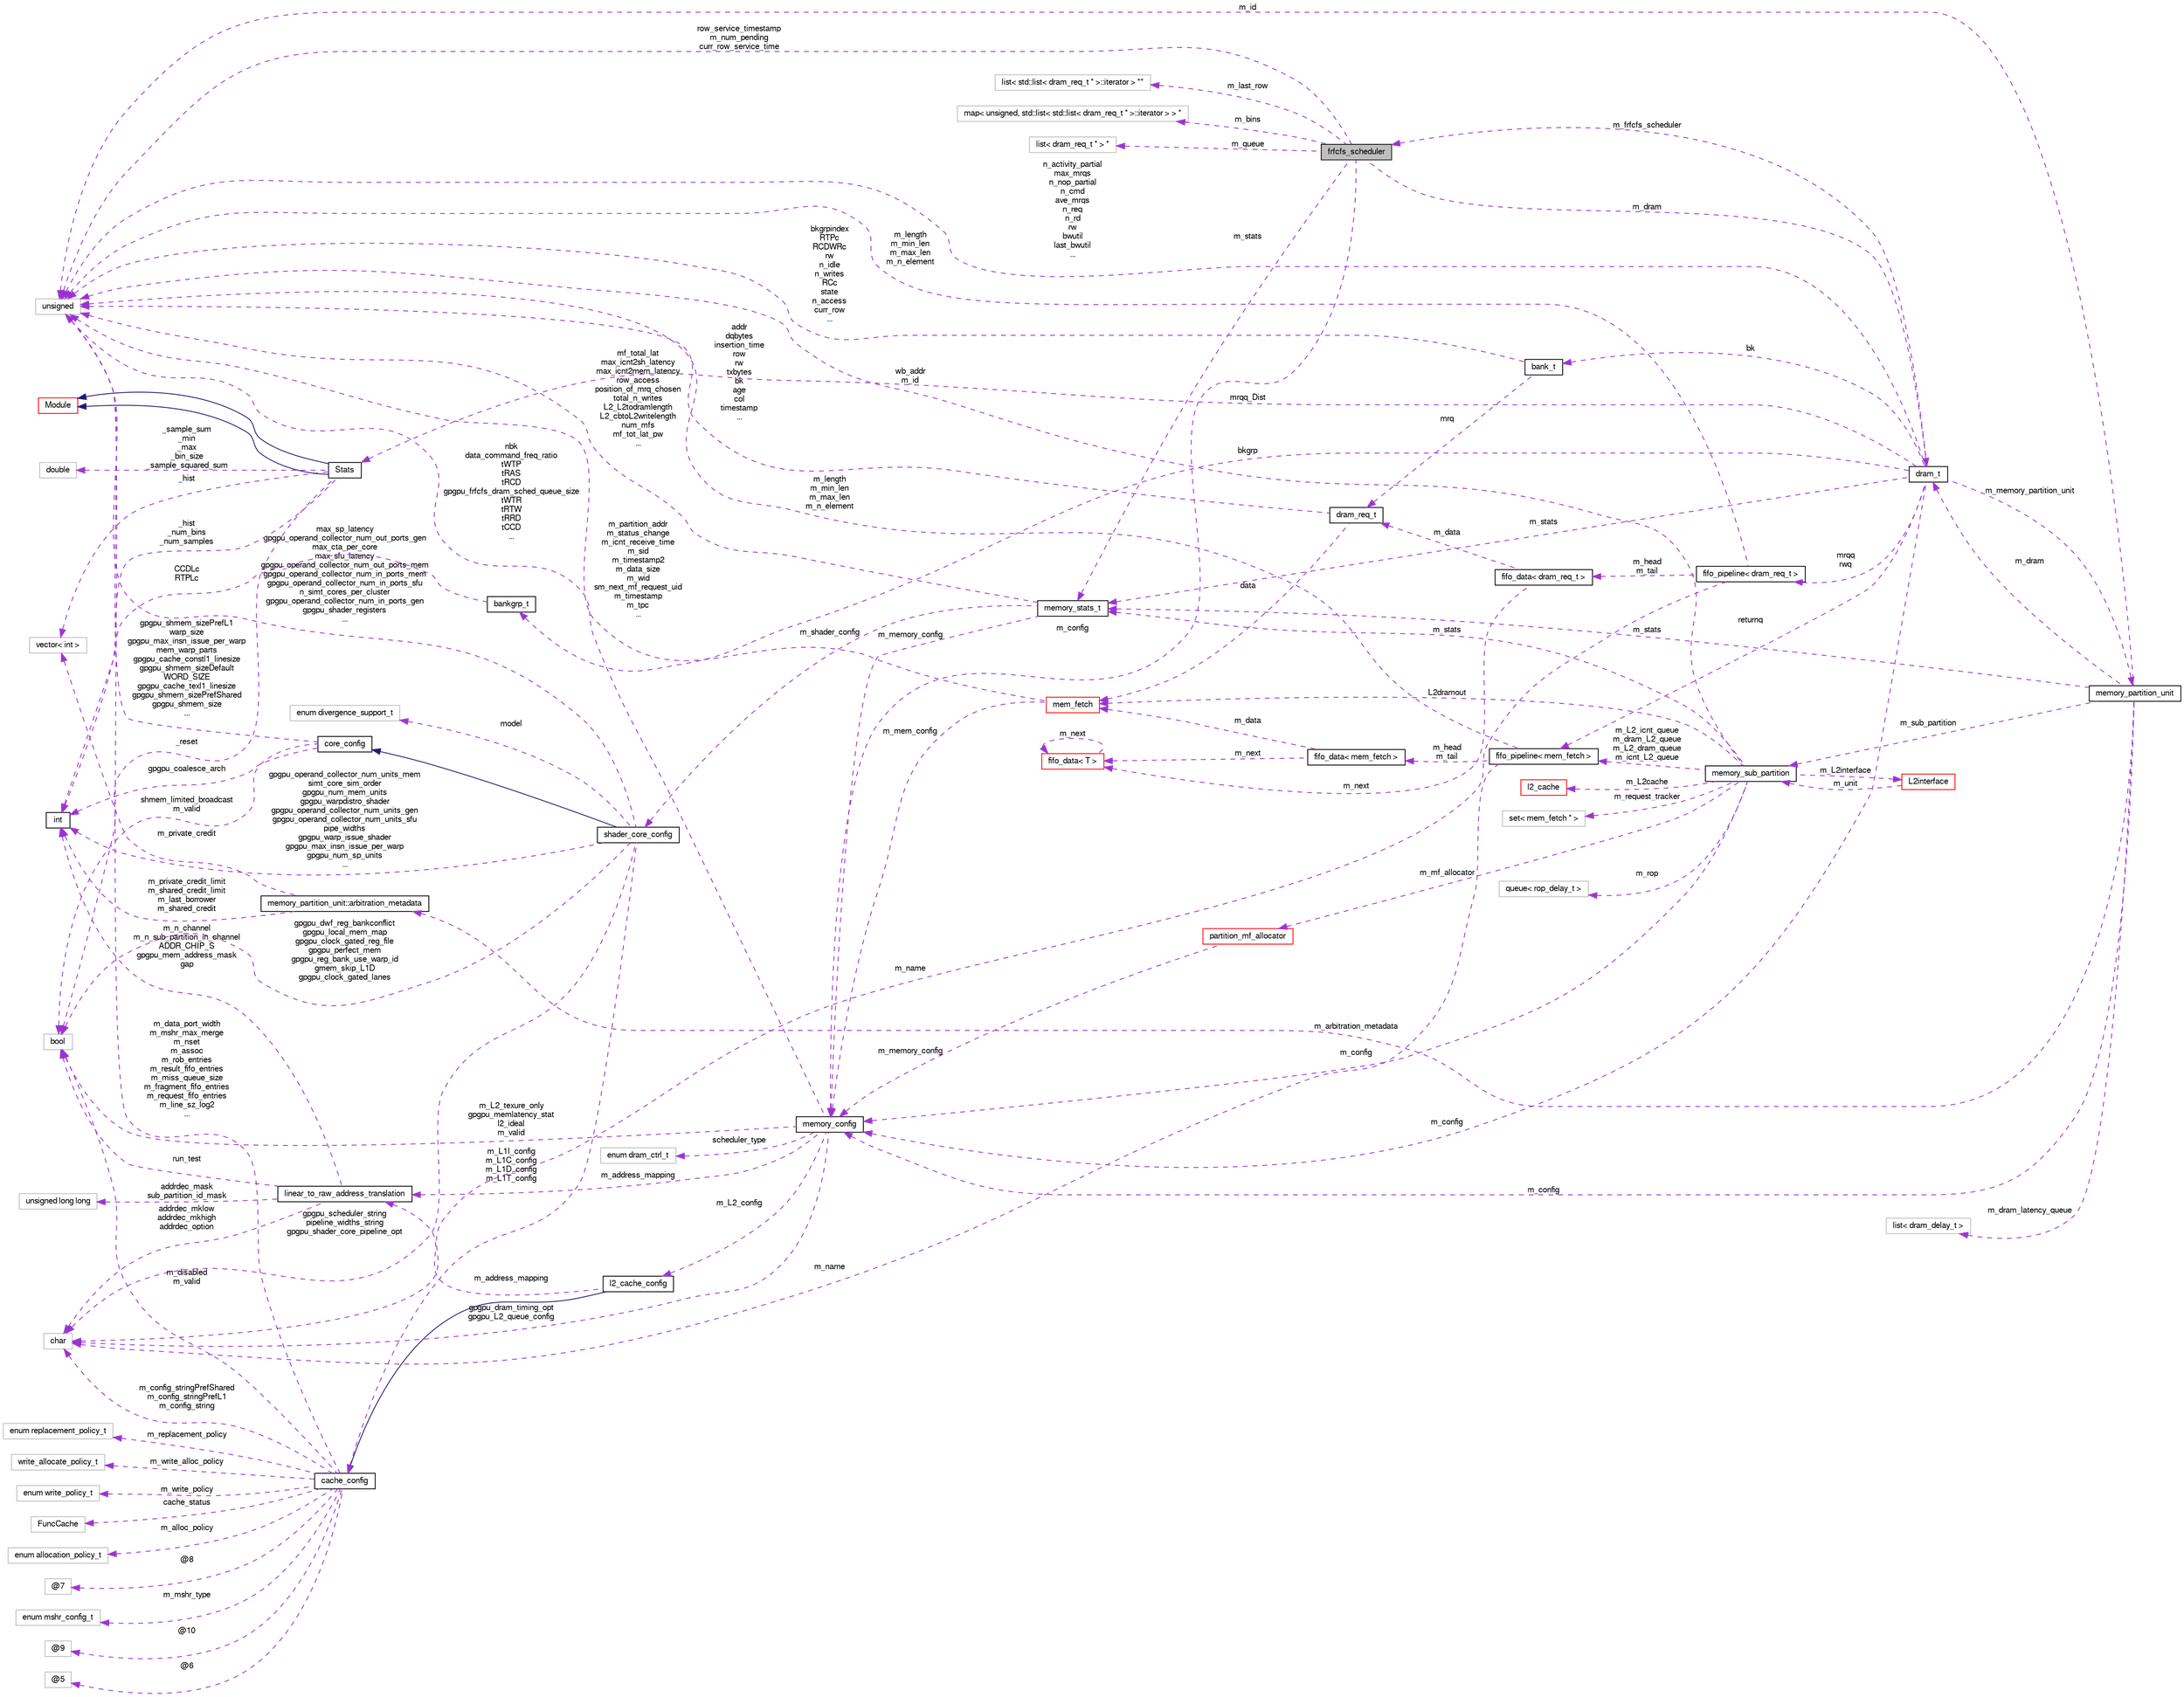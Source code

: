 digraph G
{
  bgcolor="transparent";
  edge [fontname="FreeSans",fontsize="10",labelfontname="FreeSans",labelfontsize="10"];
  node [fontname="FreeSans",fontsize="10",shape=record];
  rankdir=LR;
  Node1 [label="frfcfs_scheduler",height=0.2,width=0.4,color="black", fillcolor="grey75", style="filled" fontcolor="black"];
  Node2 -> Node1 [dir=back,color="darkorchid3",fontsize="10",style="dashed",label="m_bins",fontname="FreeSans"];
  Node2 [label="map\< unsigned, std::list\< std::list\< dram_req_t * \>::iterator \> \> *",height=0.2,width=0.4,color="grey75"];
  Node3 -> Node1 [dir=back,color="darkorchid3",fontsize="10",style="dashed",label="m_queue",fontname="FreeSans"];
  Node3 [label="list\< dram_req_t * \> *",height=0.2,width=0.4,color="grey75"];
  Node4 -> Node1 [dir=back,color="darkorchid3",fontsize="10",style="dashed",label="m_config",fontname="FreeSans"];
  Node4 [label="memory_config",height=0.2,width=0.4,color="black",URL="$structmemory__config.html"];
  Node5 -> Node4 [dir=back,color="darkorchid3",fontsize="10",style="dashed",label="scheduler_type",fontname="FreeSans"];
  Node5 [label="enum dram_ctrl_t",height=0.2,width=0.4,color="grey75"];
  Node6 -> Node4 [dir=back,color="darkorchid3",fontsize="10",style="dashed",label="gpgpu_dram_timing_opt\ngpgpu_L2_queue_config",fontname="FreeSans"];
  Node6 [label="char",height=0.2,width=0.4,color="grey75"];
  Node7 -> Node4 [dir=back,color="darkorchid3",fontsize="10",style="dashed",label="m_L2_texure_only\ngpgpu_memlatency_stat\nl2_ideal\nm_valid",fontname="FreeSans"];
  Node7 [label="bool",height=0.2,width=0.4,color="grey75"];
  Node8 -> Node4 [dir=back,color="darkorchid3",fontsize="10",style="dashed",label="nbk\ndata_command_freq_ratio\ntWTP\ntRAS\ntRCD\ngpgpu_frfcfs_dram_sched_queue_size\ntWTR\ntRTW\ntRRD\ntCCD\n...",fontname="FreeSans"];
  Node8 [label="unsigned",height=0.2,width=0.4,color="grey75"];
  Node9 -> Node4 [dir=back,color="darkorchid3",fontsize="10",style="dashed",label="m_address_mapping",fontname="FreeSans"];
  Node9 [label="linear_to_raw_address_translation",height=0.2,width=0.4,color="black",URL="$classlinear__to__raw__address__translation.html"];
  Node10 -> Node9 [dir=back,color="darkorchid3",fontsize="10",style="dashed",label="addrdec_mask\nsub_partition_id_mask",fontname="FreeSans"];
  Node10 [label="unsigned long long",height=0.2,width=0.4,color="grey75"];
  Node6 -> Node9 [dir=back,color="darkorchid3",fontsize="10",style="dashed",label="addrdec_mklow\naddrdec_mkhigh\naddrdec_option",fontname="FreeSans"];
  Node11 -> Node9 [dir=back,color="darkorchid3",fontsize="10",style="dashed",label="m_n_channel\nm_n_sub_partition_in_channel\nADDR_CHIP_S\ngpgpu_mem_address_mask\ngap",fontname="FreeSans"];
  Node11 [label="int",height=0.2,width=0.4,color="black",URL="$classint.html"];
  Node7 -> Node9 [dir=back,color="darkorchid3",fontsize="10",style="dashed",label="run_test",fontname="FreeSans"];
  Node12 -> Node4 [dir=back,color="darkorchid3",fontsize="10",style="dashed",label="m_L2_config",fontname="FreeSans"];
  Node12 [label="l2_cache_config",height=0.2,width=0.4,color="black",URL="$classl2__cache__config.html"];
  Node13 -> Node12 [dir=back,color="midnightblue",fontsize="10",style="solid",fontname="FreeSans"];
  Node13 [label="cache_config",height=0.2,width=0.4,color="black",URL="$classcache__config.html"];
  Node6 -> Node13 [dir=back,color="darkorchid3",fontsize="10",style="dashed",label="m_config_stringPrefShared\nm_config_stringPrefL1\nm_config_string",fontname="FreeSans"];
  Node14 -> Node13 [dir=back,color="darkorchid3",fontsize="10",style="dashed",label="m_write_alloc_policy",fontname="FreeSans"];
  Node14 [label="write_allocate_policy_t",height=0.2,width=0.4,color="grey75"];
  Node15 -> Node13 [dir=back,color="darkorchid3",fontsize="10",style="dashed",label="m_write_policy",fontname="FreeSans"];
  Node15 [label="enum write_policy_t",height=0.2,width=0.4,color="grey75"];
  Node7 -> Node13 [dir=back,color="darkorchid3",fontsize="10",style="dashed",label="m_disabled\nm_valid",fontname="FreeSans"];
  Node16 -> Node13 [dir=back,color="darkorchid3",fontsize="10",style="dashed",label="cache_status",fontname="FreeSans"];
  Node16 [label="FuncCache",height=0.2,width=0.4,color="grey75"];
  Node17 -> Node13 [dir=back,color="darkorchid3",fontsize="10",style="dashed",label="@6",fontname="FreeSans"];
  Node17 [label="@5",height=0.2,width=0.4,color="grey75"];
  Node18 -> Node13 [dir=back,color="darkorchid3",fontsize="10",style="dashed",label="m_alloc_policy",fontname="FreeSans"];
  Node18 [label="enum allocation_policy_t",height=0.2,width=0.4,color="grey75"];
  Node19 -> Node13 [dir=back,color="darkorchid3",fontsize="10",style="dashed",label="@8",fontname="FreeSans"];
  Node19 [label="@7",height=0.2,width=0.4,color="grey75"];
  Node20 -> Node13 [dir=back,color="darkorchid3",fontsize="10",style="dashed",label="m_mshr_type",fontname="FreeSans"];
  Node20 [label="enum mshr_config_t",height=0.2,width=0.4,color="grey75"];
  Node8 -> Node13 [dir=back,color="darkorchid3",fontsize="10",style="dashed",label="m_data_port_width\nm_mshr_max_merge\nm_nset\nm_assoc\nm_rob_entries\nm_result_fifo_entries\nm_miss_queue_size\nm_fragment_fifo_entries\nm_request_fifo_entries\nm_line_sz_log2\n...",fontname="FreeSans"];
  Node21 -> Node13 [dir=back,color="darkorchid3",fontsize="10",style="dashed",label="@10",fontname="FreeSans"];
  Node21 [label="@9",height=0.2,width=0.4,color="grey75"];
  Node22 -> Node13 [dir=back,color="darkorchid3",fontsize="10",style="dashed",label="m_replacement_policy",fontname="FreeSans"];
  Node22 [label="enum replacement_policy_t",height=0.2,width=0.4,color="grey75"];
  Node9 -> Node12 [dir=back,color="darkorchid3",fontsize="10",style="dashed",label="m_address_mapping",fontname="FreeSans"];
  Node23 -> Node1 [dir=back,color="darkorchid3",fontsize="10",style="dashed",label="m_stats",fontname="FreeSans"];
  Node23 [label="memory_stats_t",height=0.2,width=0.4,color="black",URL="$classmemory__stats__t.html"];
  Node24 -> Node23 [dir=back,color="darkorchid3",fontsize="10",style="dashed",label="m_shader_config",fontname="FreeSans"];
  Node24 [label="shader_core_config",height=0.2,width=0.4,color="black",URL="$structshader__core__config.html"];
  Node25 -> Node24 [dir=back,color="midnightblue",fontsize="10",style="solid",fontname="FreeSans"];
  Node25 [label="core_config",height=0.2,width=0.4,color="black",URL="$structcore__config.html"];
  Node11 -> Node25 [dir=back,color="darkorchid3",fontsize="10",style="dashed",label="gpgpu_coalesce_arch",fontname="FreeSans"];
  Node7 -> Node25 [dir=back,color="darkorchid3",fontsize="10",style="dashed",label="shmem_limited_broadcast\nm_valid",fontname="FreeSans"];
  Node8 -> Node25 [dir=back,color="darkorchid3",fontsize="10",style="dashed",label="gpgpu_shmem_sizePrefL1\nwarp_size\ngpgpu_max_insn_issue_per_warp\nmem_warp_parts\ngpgpu_cache_constl1_linesize\ngpgpu_shmem_sizeDefault\nWORD_SIZE\ngpgpu_cache_texl1_linesize\ngpgpu_shmem_sizePrefShared\ngpgpu_shmem_size\n...",fontname="FreeSans"];
  Node6 -> Node24 [dir=back,color="darkorchid3",fontsize="10",style="dashed",label="gpgpu_scheduler_string\npipeline_widths_string\ngpgpu_shader_core_pipeline_opt",fontname="FreeSans"];
  Node26 -> Node24 [dir=back,color="darkorchid3",fontsize="10",style="dashed",label="model",fontname="FreeSans"];
  Node26 [label="enum divergence_support_t",height=0.2,width=0.4,color="grey75"];
  Node11 -> Node24 [dir=back,color="darkorchid3",fontsize="10",style="dashed",label="gpgpu_operand_collector_num_units_mem\nsimt_core_sim_order\ngpgpu_num_mem_units\ngpgpu_warpdistro_shader\ngpgpu_operand_collector_num_units_gen\ngpgpu_operand_collector_num_units_sfu\npipe_widths\ngpgpu_warp_issue_shader\ngpgpu_max_insn_issue_per_warp\ngpgpu_num_sp_units\n...",fontname="FreeSans"];
  Node7 -> Node24 [dir=back,color="darkorchid3",fontsize="10",style="dashed",label="gpgpu_dwf_reg_bankconflict\ngpgpu_local_mem_map\ngpgpu_clock_gated_reg_file\ngpgpu_perfect_mem\ngpgpu_reg_bank_use_warp_id\ngmem_skip_L1D\ngpgpu_clock_gated_lanes",fontname="FreeSans"];
  Node13 -> Node24 [dir=back,color="darkorchid3",fontsize="10",style="dashed",label="m_L1I_config\nm_L1C_config\nm_L1D_config\nm_L1T_config",fontname="FreeSans"];
  Node8 -> Node24 [dir=back,color="darkorchid3",fontsize="10",style="dashed",label="max_sp_latency\ngpgpu_operand_collector_num_out_ports_gen\nmax_cta_per_core\nmax_sfu_latency\ngpgpu_operand_collector_num_out_ports_mem\ngpgpu_operand_collector_num_in_ports_mem\ngpgpu_operand_collector_num_in_ports_sfu\nn_simt_cores_per_cluster\ngpgpu_operand_collector_num_in_ports_gen\ngpgpu_shader_registers\n...",fontname="FreeSans"];
  Node4 -> Node23 [dir=back,color="darkorchid3",fontsize="10",style="dashed",label="m_memory_config",fontname="FreeSans"];
  Node8 -> Node23 [dir=back,color="darkorchid3",fontsize="10",style="dashed",label="mf_total_lat\nmax_icnt2sh_latency\nmax_icnt2mem_latency\nrow_access\nposition_of_mrq_chosen\ntotal_n_writes\nL2_L2todramlength\nL2_cbtoL2writelength\nnum_mfs\nmf_tot_lat_pw\n...",fontname="FreeSans"];
  Node27 -> Node1 [dir=back,color="darkorchid3",fontsize="10",style="dashed",label="m_dram",fontname="FreeSans"];
  Node27 [label="dram_t",height=0.2,width=0.4,color="black",URL="$classdram__t.html"];
  Node1 -> Node27 [dir=back,color="darkorchid3",fontsize="10",style="dashed",label="m_frfcfs_scheduler",fontname="FreeSans"];
  Node28 -> Node27 [dir=back,color="darkorchid3",fontsize="10",style="dashed",label="bk",fontname="FreeSans"];
  Node28 [label="bank_t",height=0.2,width=0.4,color="black",URL="$structbank__t.html"];
  Node29 -> Node28 [dir=back,color="darkorchid3",fontsize="10",style="dashed",label="mrq",fontname="FreeSans"];
  Node29 [label="dram_req_t",height=0.2,width=0.4,color="black",URL="$classdram__req__t.html"];
  Node30 -> Node29 [dir=back,color="darkorchid3",fontsize="10",style="dashed",label="data",fontname="FreeSans"];
  Node30 [label="mem_fetch",height=0.2,width=0.4,color="red",URL="$classmem__fetch.html"];
  Node4 -> Node30 [dir=back,color="darkorchid3",fontsize="10",style="dashed",label="m_mem_config",fontname="FreeSans"];
  Node8 -> Node30 [dir=back,color="darkorchid3",fontsize="10",style="dashed",label="m_partition_addr\nm_status_change\nm_icnt_receive_time\nm_sid\nm_timestamp2\nm_data_size\nm_wid\nsm_next_mf_request_uid\nm_timestamp\nm_tpc\n...",fontname="FreeSans"];
  Node8 -> Node29 [dir=back,color="darkorchid3",fontsize="10",style="dashed",label="addr\ndqbytes\ninsertion_time\nrow\nrw\ntxbytes\nbk\nage\ncol\ntimestamp\n...",fontname="FreeSans"];
  Node8 -> Node28 [dir=back,color="darkorchid3",fontsize="10",style="dashed",label="bkgrpindex\nRTPc\nRCDWRc\nrw\nn_idle\nn_writes\nRCc\nstate\nn_access\ncurr_row\n...",fontname="FreeSans"];
  Node31 -> Node27 [dir=back,color="darkorchid3",fontsize="10",style="dashed",label="mrqq\nrwq",fontname="FreeSans"];
  Node31 [label="fifo_pipeline\< dram_req_t \>",height=0.2,width=0.4,color="black",URL="$classfifo__pipeline.html"];
  Node6 -> Node31 [dir=back,color="darkorchid3",fontsize="10",style="dashed",label="m_name",fontname="FreeSans"];
  Node8 -> Node31 [dir=back,color="darkorchid3",fontsize="10",style="dashed",label="m_length\nm_min_len\nm_max_len\nm_n_element",fontname="FreeSans"];
  Node32 -> Node31 [dir=back,color="darkorchid3",fontsize="10",style="dashed",label="m_head\nm_tail",fontname="FreeSans"];
  Node32 [label="fifo_data\< dram_req_t \>",height=0.2,width=0.4,color="black",URL="$structfifo__data.html"];
  Node33 -> Node32 [dir=back,color="darkorchid3",fontsize="10",style="dashed",label="m_next",fontname="FreeSans"];
  Node33 [label="fifo_data\< T \>",height=0.2,width=0.4,color="red",URL="$structfifo__data.html"];
  Node33 -> Node33 [dir=back,color="darkorchid3",fontsize="10",style="dashed",label="m_next",fontname="FreeSans"];
  Node29 -> Node32 [dir=back,color="darkorchid3",fontsize="10",style="dashed",label="m_data",fontname="FreeSans"];
  Node34 -> Node27 [dir=back,color="darkorchid3",fontsize="10",style="dashed",label="bkgrp",fontname="FreeSans"];
  Node34 [label="bankgrp_t",height=0.2,width=0.4,color="black",URL="$structbankgrp__t.html"];
  Node11 -> Node34 [dir=back,color="darkorchid3",fontsize="10",style="dashed",label="CCDLc\nRTPLc",fontname="FreeSans"];
  Node4 -> Node27 [dir=back,color="darkorchid3",fontsize="10",style="dashed",label="m_config",fontname="FreeSans"];
  Node35 -> Node27 [dir=back,color="darkorchid3",fontsize="10",style="dashed",label="m_memory_partition_unit",fontname="FreeSans"];
  Node35 [label="memory_partition_unit",height=0.2,width=0.4,color="black",URL="$classmemory__partition__unit.html"];
  Node36 -> Node35 [dir=back,color="darkorchid3",fontsize="10",style="dashed",label="m_arbitration_metadata",fontname="FreeSans"];
  Node36 [label="memory_partition_unit::arbitration_metadata",height=0.2,width=0.4,color="black",URL="$classmemory__partition__unit_1_1arbitration__metadata.html"];
  Node37 -> Node36 [dir=back,color="darkorchid3",fontsize="10",style="dashed",label="m_private_credit",fontname="FreeSans"];
  Node37 [label="vector\< int \>",height=0.2,width=0.4,color="grey75"];
  Node11 -> Node36 [dir=back,color="darkorchid3",fontsize="10",style="dashed",label="m_private_credit_limit\nm_shared_credit_limit\nm_last_borrower\nm_shared_credit",fontname="FreeSans"];
  Node4 -> Node35 [dir=back,color="darkorchid3",fontsize="10",style="dashed",label="m_config",fontname="FreeSans"];
  Node23 -> Node35 [dir=back,color="darkorchid3",fontsize="10",style="dashed",label="m_stats",fontname="FreeSans"];
  Node27 -> Node35 [dir=back,color="darkorchid3",fontsize="10",style="dashed",label="m_dram",fontname="FreeSans"];
  Node8 -> Node35 [dir=back,color="darkorchid3",fontsize="10",style="dashed",label="m_id",fontname="FreeSans"];
  Node38 -> Node35 [dir=back,color="darkorchid3",fontsize="10",style="dashed",label="m_dram_latency_queue",fontname="FreeSans"];
  Node38 [label="list\< dram_delay_t \>",height=0.2,width=0.4,color="grey75"];
  Node39 -> Node35 [dir=back,color="darkorchid3",fontsize="10",style="dashed",label="m_sub_partition",fontname="FreeSans"];
  Node39 [label="memory_sub_partition",height=0.2,width=0.4,color="black",URL="$classmemory__sub__partition.html"];
  Node40 -> Node39 [dir=back,color="darkorchid3",fontsize="10",style="dashed",label="m_L2interface",fontname="FreeSans"];
  Node40 [label="L2interface",height=0.2,width=0.4,color="red",URL="$classL2interface.html"];
  Node39 -> Node40 [dir=back,color="darkorchid3",fontsize="10",style="dashed",label="m_unit",fontname="FreeSans"];
  Node41 -> Node39 [dir=back,color="darkorchid3",fontsize="10",style="dashed",label="m_mf_allocator",fontname="FreeSans"];
  Node41 [label="partition_mf_allocator",height=0.2,width=0.4,color="red",URL="$classpartition__mf__allocator.html"];
  Node4 -> Node41 [dir=back,color="darkorchid3",fontsize="10",style="dashed",label="m_memory_config",fontname="FreeSans"];
  Node42 -> Node39 [dir=back,color="darkorchid3",fontsize="10",style="dashed",label="m_L2cache",fontname="FreeSans"];
  Node42 [label="l2_cache",height=0.2,width=0.4,color="red",URL="$classl2__cache.html"];
  Node4 -> Node39 [dir=back,color="darkorchid3",fontsize="10",style="dashed",label="m_config",fontname="FreeSans"];
  Node23 -> Node39 [dir=back,color="darkorchid3",fontsize="10",style="dashed",label="m_stats",fontname="FreeSans"];
  Node43 -> Node39 [dir=back,color="darkorchid3",fontsize="10",style="dashed",label="m_rop",fontname="FreeSans"];
  Node43 [label="queue\< rop_delay_t \>",height=0.2,width=0.4,color="grey75"];
  Node30 -> Node39 [dir=back,color="darkorchid3",fontsize="10",style="dashed",label="L2dramout",fontname="FreeSans"];
  Node44 -> Node39 [dir=back,color="darkorchid3",fontsize="10",style="dashed",label="m_L2_icnt_queue\nm_dram_L2_queue\nm_L2_dram_queue\nm_icnt_L2_queue",fontname="FreeSans"];
  Node44 [label="fifo_pipeline\< mem_fetch \>",height=0.2,width=0.4,color="black",URL="$classfifo__pipeline.html"];
  Node45 -> Node44 [dir=back,color="darkorchid3",fontsize="10",style="dashed",label="m_head\nm_tail",fontname="FreeSans"];
  Node45 [label="fifo_data\< mem_fetch \>",height=0.2,width=0.4,color="black",URL="$structfifo__data.html"];
  Node33 -> Node45 [dir=back,color="darkorchid3",fontsize="10",style="dashed",label="m_next",fontname="FreeSans"];
  Node30 -> Node45 [dir=back,color="darkorchid3",fontsize="10",style="dashed",label="m_data",fontname="FreeSans"];
  Node6 -> Node44 [dir=back,color="darkorchid3",fontsize="10",style="dashed",label="m_name",fontname="FreeSans"];
  Node8 -> Node44 [dir=back,color="darkorchid3",fontsize="10",style="dashed",label="m_length\nm_min_len\nm_max_len\nm_n_element",fontname="FreeSans"];
  Node8 -> Node39 [dir=back,color="darkorchid3",fontsize="10",style="dashed",label="wb_addr\nm_id",fontname="FreeSans"];
  Node46 -> Node39 [dir=back,color="darkorchid3",fontsize="10",style="dashed",label="m_request_tracker",fontname="FreeSans"];
  Node46 [label="set\< mem_fetch * \>",height=0.2,width=0.4,color="grey75"];
  Node23 -> Node27 [dir=back,color="darkorchid3",fontsize="10",style="dashed",label="m_stats",fontname="FreeSans"];
  Node47 -> Node27 [dir=back,color="darkorchid3",fontsize="10",style="dashed",label="mrqq_Dist",fontname="FreeSans"];
  Node47 [label="Stats",height=0.2,width=0.4,color="black",URL="$classStats.html"];
  Node48 -> Node47 [dir=back,color="midnightblue",fontsize="10",style="solid",fontname="FreeSans"];
  Node48 [label="Module",height=0.2,width=0.4,color="red",URL="$classModule.html"];
  Node48 -> Node47 [dir=back,color="midnightblue",fontsize="10",style="solid",fontname="FreeSans"];
  Node49 -> Node47 [dir=back,color="darkorchid3",fontsize="10",style="dashed",label="_sample_sum\n_min\n_max\n_bin_size\n_sample_squared_sum",fontname="FreeSans"];
  Node49 [label="double",height=0.2,width=0.4,color="grey75"];
  Node11 -> Node47 [dir=back,color="darkorchid3",fontsize="10",style="dashed",label="_hist\n_num_bins\n_num_samples",fontname="FreeSans"];
  Node7 -> Node47 [dir=back,color="darkorchid3",fontsize="10",style="dashed",label="_reset",fontname="FreeSans"];
  Node37 -> Node47 [dir=back,color="darkorchid3",fontsize="10",style="dashed",label="_hist",fontname="FreeSans"];
  Node44 -> Node27 [dir=back,color="darkorchid3",fontsize="10",style="dashed",label="returnq",fontname="FreeSans"];
  Node8 -> Node27 [dir=back,color="darkorchid3",fontsize="10",style="dashed",label="n_activity_partial\nmax_mrqs\nn_nop_partial\nn_cmd\nave_mrqs\nn_req\nn_rd\nrw\nbwutil\nlast_bwutil\n...",fontname="FreeSans"];
  Node50 -> Node1 [dir=back,color="darkorchid3",fontsize="10",style="dashed",label="m_last_row",fontname="FreeSans"];
  Node50 [label="list\< std::list\< dram_req_t * \>::iterator \> **",height=0.2,width=0.4,color="grey75"];
  Node8 -> Node1 [dir=back,color="darkorchid3",fontsize="10",style="dashed",label="row_service_timestamp\nm_num_pending\ncurr_row_service_time",fontname="FreeSans"];
}

